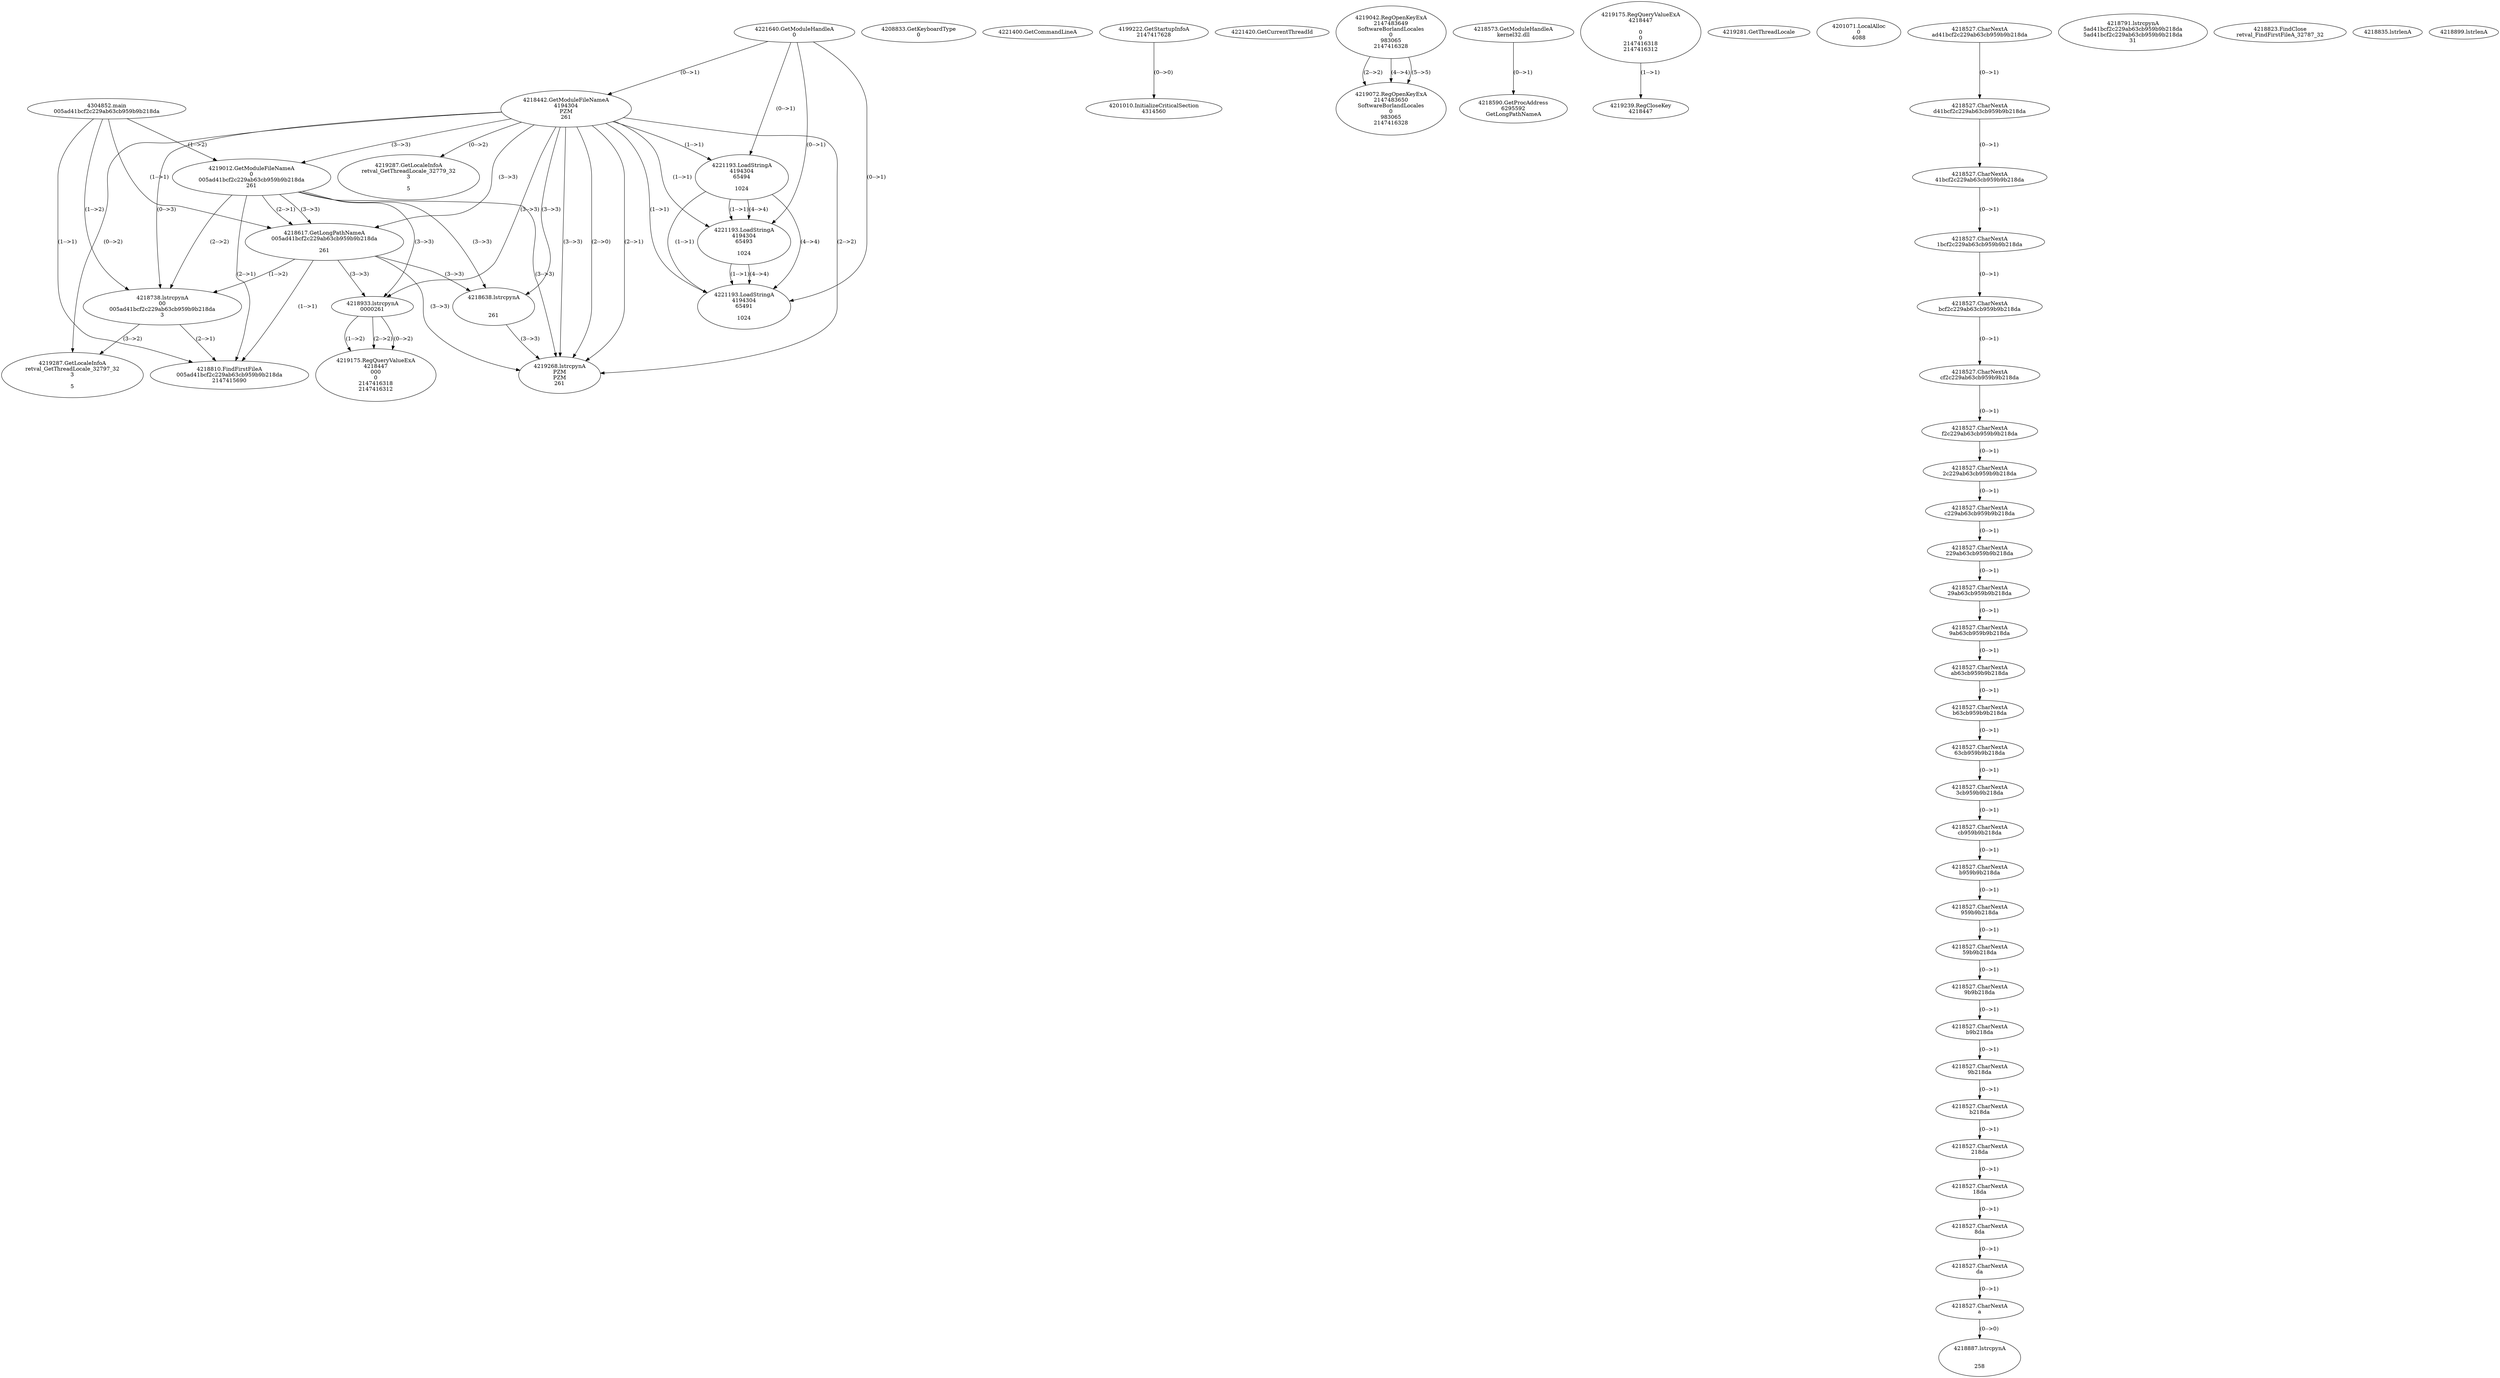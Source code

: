 // Global SCDG with merge call
digraph {
	0 [label="4304852.main
005ad41bcf2c229ab63cb959b9b218da"]
	1 [label="4221640.GetModuleHandleA
0"]
	2 [label="4208833.GetKeyboardType
0"]
	3 [label="4221400.GetCommandLineA
"]
	4 [label="4199222.GetStartupInfoA
2147417628"]
	5 [label="4221420.GetCurrentThreadId
"]
	6 [label="4218442.GetModuleFileNameA
4194304
PZM
261"]
	1 -> 6 [label="(0-->1)"]
	7 [label="4219012.GetModuleFileNameA
0
005ad41bcf2c229ab63cb959b9b218da
261"]
	0 -> 7 [label="(1-->2)"]
	6 -> 7 [label="(3-->3)"]
	8 [label="4219042.RegOpenKeyExA
2147483649
Software\Borland\Locales
0
983065
2147416328"]
	9 [label="4218573.GetModuleHandleA
kernel32.dll"]
	10 [label="4218590.GetProcAddress
6295592
GetLongPathNameA"]
	9 -> 10 [label="(0-->1)"]
	11 [label="4218617.GetLongPathNameA
005ad41bcf2c229ab63cb959b9b218da

261"]
	0 -> 11 [label="(1-->1)"]
	7 -> 11 [label="(2-->1)"]
	6 -> 11 [label="(3-->3)"]
	7 -> 11 [label="(3-->3)"]
	12 [label="4218638.lstrcpynA


261"]
	6 -> 12 [label="(3-->3)"]
	7 -> 12 [label="(3-->3)"]
	11 -> 12 [label="(3-->3)"]
	13 [label="4219175.RegQueryValueExA
4218447

0
0
2147416318
2147416312"]
	14 [label="4219239.RegCloseKey
4218447"]
	13 -> 14 [label="(1-->1)"]
	15 [label="4219268.lstrcpynA
PZM
PZM
261"]
	6 -> 15 [label="(2-->1)"]
	6 -> 15 [label="(2-->2)"]
	6 -> 15 [label="(3-->3)"]
	7 -> 15 [label="(3-->3)"]
	11 -> 15 [label="(3-->3)"]
	12 -> 15 [label="(3-->3)"]
	6 -> 15 [label="(2-->0)"]
	16 [label="4219281.GetThreadLocale
"]
	17 [label="4219287.GetLocaleInfoA
retval_GetThreadLocale_32779_32
3

5"]
	6 -> 17 [label="(0-->2)"]
	18 [label="4221193.LoadStringA
4194304
65494

1024"]
	1 -> 18 [label="(0-->1)"]
	6 -> 18 [label="(1-->1)"]
	19 [label="4221193.LoadStringA
4194304
65493

1024"]
	1 -> 19 [label="(0-->1)"]
	6 -> 19 [label="(1-->1)"]
	18 -> 19 [label="(1-->1)"]
	18 -> 19 [label="(4-->4)"]
	20 [label="4221193.LoadStringA
4194304
65491

1024"]
	1 -> 20 [label="(0-->1)"]
	6 -> 20 [label="(1-->1)"]
	18 -> 20 [label="(1-->1)"]
	19 -> 20 [label="(1-->1)"]
	18 -> 20 [label="(4-->4)"]
	19 -> 20 [label="(4-->4)"]
	21 [label="4201010.InitializeCriticalSection
4314560"]
	4 -> 21 [label="(0-->0)"]
	22 [label="4201071.LocalAlloc
0
4088"]
	23 [label="4219072.RegOpenKeyExA
2147483650
Software\Borland\Locales
0
983065
2147416328"]
	8 -> 23 [label="(2-->2)"]
	8 -> 23 [label="(4-->4)"]
	8 -> 23 [label="(5-->5)"]
	24 [label="4218738.lstrcpynA
00
005ad41bcf2c229ab63cb959b9b218da
3"]
	0 -> 24 [label="(1-->2)"]
	7 -> 24 [label="(2-->2)"]
	11 -> 24 [label="(1-->2)"]
	6 -> 24 [label="(0-->3)"]
	25 [label="4218527.CharNextA
ad41bcf2c229ab63cb959b9b218da"]
	26 [label="4218527.CharNextA
d41bcf2c229ab63cb959b9b218da"]
	25 -> 26 [label="(0-->1)"]
	27 [label="4218527.CharNextA
41bcf2c229ab63cb959b9b218da"]
	26 -> 27 [label="(0-->1)"]
	28 [label="4218527.CharNextA
1bcf2c229ab63cb959b9b218da"]
	27 -> 28 [label="(0-->1)"]
	29 [label="4218527.CharNextA
bcf2c229ab63cb959b9b218da"]
	28 -> 29 [label="(0-->1)"]
	30 [label="4218527.CharNextA
cf2c229ab63cb959b9b218da"]
	29 -> 30 [label="(0-->1)"]
	31 [label="4218527.CharNextA
f2c229ab63cb959b9b218da"]
	30 -> 31 [label="(0-->1)"]
	32 [label="4218527.CharNextA
2c229ab63cb959b9b218da"]
	31 -> 32 [label="(0-->1)"]
	33 [label="4218527.CharNextA
c229ab63cb959b9b218da"]
	32 -> 33 [label="(0-->1)"]
	34 [label="4218527.CharNextA
229ab63cb959b9b218da"]
	33 -> 34 [label="(0-->1)"]
	35 [label="4218527.CharNextA
29ab63cb959b9b218da"]
	34 -> 35 [label="(0-->1)"]
	36 [label="4218527.CharNextA
9ab63cb959b9b218da"]
	35 -> 36 [label="(0-->1)"]
	37 [label="4218527.CharNextA
ab63cb959b9b218da"]
	36 -> 37 [label="(0-->1)"]
	38 [label="4218527.CharNextA
b63cb959b9b218da"]
	37 -> 38 [label="(0-->1)"]
	39 [label="4218527.CharNextA
63cb959b9b218da"]
	38 -> 39 [label="(0-->1)"]
	40 [label="4218527.CharNextA
3cb959b9b218da"]
	39 -> 40 [label="(0-->1)"]
	41 [label="4218527.CharNextA
cb959b9b218da"]
	40 -> 41 [label="(0-->1)"]
	42 [label="4218527.CharNextA
b959b9b218da"]
	41 -> 42 [label="(0-->1)"]
	43 [label="4218527.CharNextA
959b9b218da"]
	42 -> 43 [label="(0-->1)"]
	44 [label="4218527.CharNextA
59b9b218da"]
	43 -> 44 [label="(0-->1)"]
	45 [label="4218527.CharNextA
9b9b218da"]
	44 -> 45 [label="(0-->1)"]
	46 [label="4218527.CharNextA
b9b218da"]
	45 -> 46 [label="(0-->1)"]
	47 [label="4218527.CharNextA
9b218da"]
	46 -> 47 [label="(0-->1)"]
	48 [label="4218527.CharNextA
b218da"]
	47 -> 48 [label="(0-->1)"]
	49 [label="4218527.CharNextA
218da"]
	48 -> 49 [label="(0-->1)"]
	50 [label="4218527.CharNextA
18da"]
	49 -> 50 [label="(0-->1)"]
	51 [label="4218527.CharNextA
8da"]
	50 -> 51 [label="(0-->1)"]
	52 [label="4218527.CharNextA
da"]
	51 -> 52 [label="(0-->1)"]
	53 [label="4218527.CharNextA
a"]
	52 -> 53 [label="(0-->1)"]
	54 [label="4218791.lstrcpynA
5ad41bcf2c229ab63cb959b9b218da
5ad41bcf2c229ab63cb959b9b218da
31"]
	55 [label="4218810.FindFirstFileA
005ad41bcf2c229ab63cb959b9b218da
2147415690"]
	0 -> 55 [label="(1-->1)"]
	7 -> 55 [label="(2-->1)"]
	11 -> 55 [label="(1-->1)"]
	24 -> 55 [label="(2-->1)"]
	56 [label="4218823.FindClose
retval_FindFirstFileA_32787_32"]
	57 [label="4218835.lstrlenA
"]
	58 [label="4218887.lstrcpynA


258"]
	53 -> 58 [label="(0-->0)"]
	59 [label="4218899.lstrlenA
"]
	60 [label="4218933.lstrcpynA
00\
00\
261"]
	6 -> 60 [label="(3-->3)"]
	7 -> 60 [label="(3-->3)"]
	11 -> 60 [label="(3-->3)"]
	61 [label="4219175.RegQueryValueExA
4218447
00\
0
0
2147416318
2147416312"]
	60 -> 61 [label="(1-->2)"]
	60 -> 61 [label="(2-->2)"]
	60 -> 61 [label="(0-->2)"]
	62 [label="4219287.GetLocaleInfoA
retval_GetThreadLocale_32797_32
3

5"]
	6 -> 62 [label="(0-->2)"]
	24 -> 62 [label="(3-->2)"]
}
